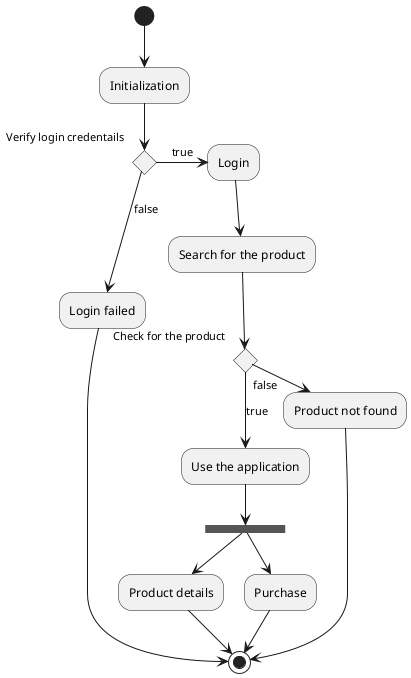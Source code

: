 @startuml
(*) --> "Initialization"

if "Verify login credentails" then
  -->[false] "Login failed"
  -right-> (*)
else
  ->[true] "Login"
  --> "Search for the product"
    if "Check for the product" then
    -->[true] "Use the application"
    -->===B1===
    --> "Purchase"
    --> (*)
    ===B1===--> "Product details"
    --> (*)
    else
    ->[false] "Product not found"

  --> (*)
endif

@enduml

